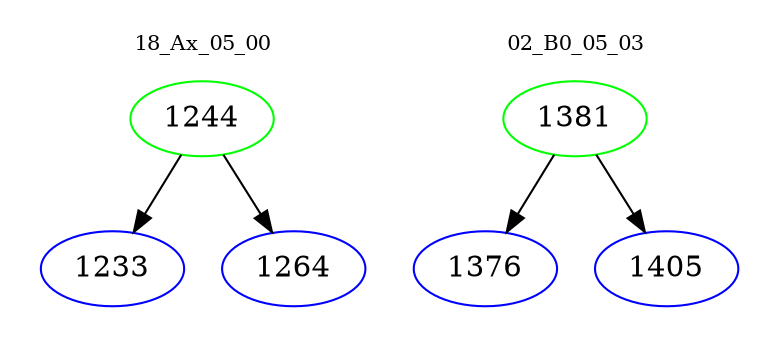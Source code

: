 digraph{
subgraph cluster_0 {
color = white
label = "18_Ax_05_00";
fontsize=10;
T0_1244 [label="1244", color="green"]
T0_1244 -> T0_1233 [color="black"]
T0_1233 [label="1233", color="blue"]
T0_1244 -> T0_1264 [color="black"]
T0_1264 [label="1264", color="blue"]
}
subgraph cluster_1 {
color = white
label = "02_B0_05_03";
fontsize=10;
T1_1381 [label="1381", color="green"]
T1_1381 -> T1_1376 [color="black"]
T1_1376 [label="1376", color="blue"]
T1_1381 -> T1_1405 [color="black"]
T1_1405 [label="1405", color="blue"]
}
}
